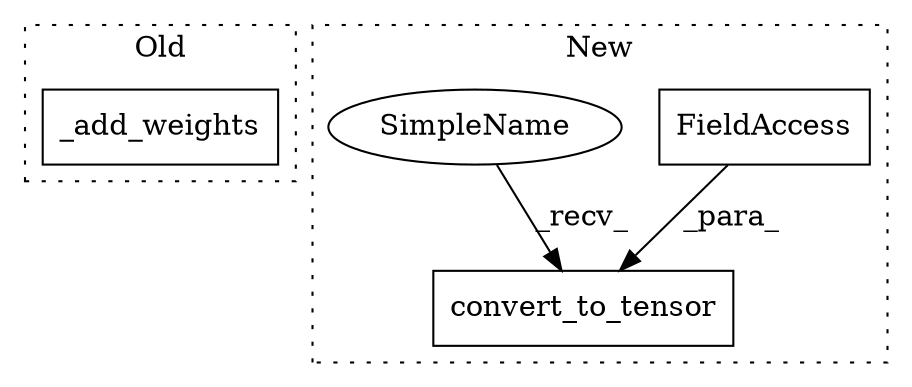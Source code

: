 digraph G {
subgraph cluster0 {
1 [label="_add_weights" a="32" s="3221,3252" l="13,1" shape="box"];
label = "Old";
style="dotted";
}
subgraph cluster1 {
2 [label="convert_to_tensor" a="32" s="4771,4841" l="18,1" shape="box"];
3 [label="FieldAccess" a="22" s="4830" l="11" shape="box"];
4 [label="SimpleName" a="42" s="4760" l="10" shape="ellipse"];
label = "New";
style="dotted";
}
3 -> 2 [label="_para_"];
4 -> 2 [label="_recv_"];
}